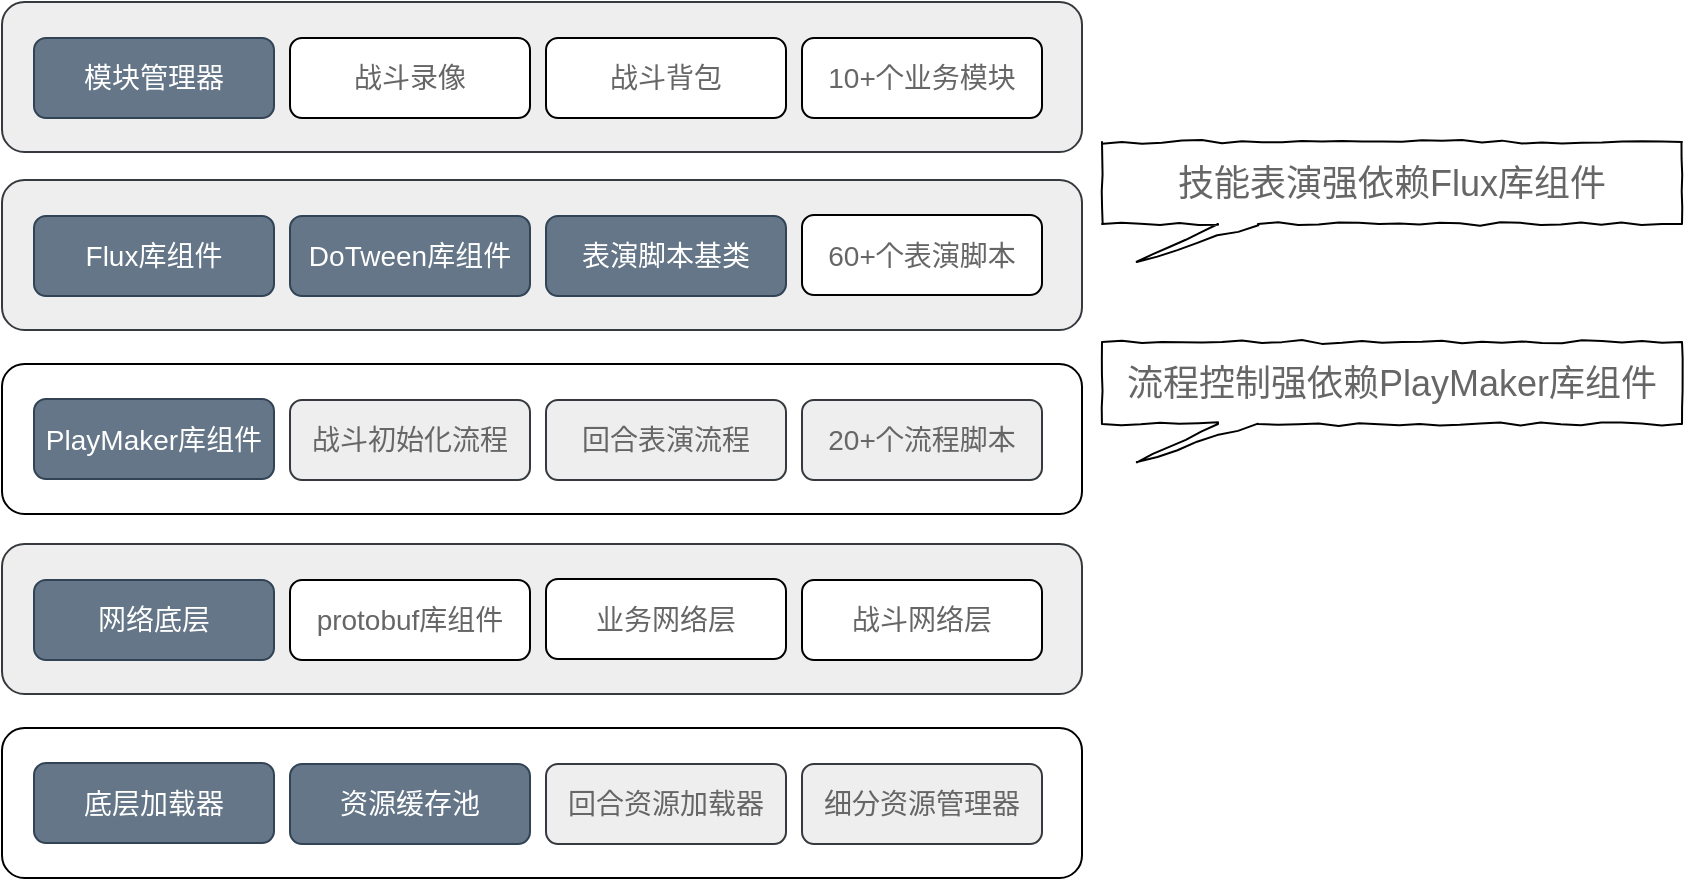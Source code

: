 <mxfile version="12.8.4" type="github">
  <diagram id="-Knro7iIvr_-B3o6s4ao" name="第 1 页">
    <mxGraphModel dx="1422" dy="704" grid="1" gridSize="10" guides="1" tooltips="1" connect="1" arrows="1" fold="1" page="1" pageScale="1" pageWidth="827" pageHeight="1169" math="0" shadow="0">
      <root>
        <mxCell id="0" />
        <mxCell id="1" parent="0" />
        <mxCell id="aUfQGK8bXhrhn-6a5ReO-54" value="" style="group" parent="1" vertex="1" connectable="0">
          <mxGeometry x="40" y="430" width="540" height="75" as="geometry" />
        </mxCell>
        <mxCell id="aUfQGK8bXhrhn-6a5ReO-42" value="&lt;font color=&quot;#ffffff&quot;&gt;&lt;span style=&quot;font-size: 18px&quot;&gt;&lt;br&gt;&lt;/span&gt;&lt;/font&gt;" style="rounded=1;whiteSpace=wrap;html=1;fillColor=#eeeeee;strokeColor=#36393d;" parent="aUfQGK8bXhrhn-6a5ReO-54" vertex="1">
          <mxGeometry width="540" height="75" as="geometry" />
        </mxCell>
        <mxCell id="aUfQGK8bXhrhn-6a5ReO-43" value="&lt;span style=&quot;text-align: left ; white-space: nowrap&quot;&gt;&lt;font color=&quot;#666666&quot; style=&quot;font-size: 14px&quot;&gt;战斗录像&lt;/font&gt;&lt;br&gt;&lt;/span&gt;" style="rounded=1;whiteSpace=wrap;html=1;" parent="aUfQGK8bXhrhn-6a5ReO-54" vertex="1">
          <mxGeometry x="144" y="18" width="120" height="40" as="geometry" />
        </mxCell>
        <mxCell id="aUfQGK8bXhrhn-6a5ReO-47" value="&lt;font style=&quot;font-size: 14px&quot;&gt;模块管理器&lt;/font&gt;" style="rounded=1;whiteSpace=wrap;html=1;fillColor=#647687;strokeColor=#314354;fontColor=#ffffff;" parent="aUfQGK8bXhrhn-6a5ReO-54" vertex="1">
          <mxGeometry x="16" y="18" width="120" height="40" as="geometry" />
        </mxCell>
        <mxCell id="aUfQGK8bXhrhn-6a5ReO-48" value="&lt;span style=&quot;text-align: left ; white-space: nowrap&quot;&gt;&lt;font color=&quot;#666666&quot;&gt;&lt;span style=&quot;font-size: 14px&quot;&gt;战斗背包&lt;/span&gt;&lt;/font&gt;&lt;br&gt;&lt;/span&gt;" style="rounded=1;whiteSpace=wrap;html=1;" parent="aUfQGK8bXhrhn-6a5ReO-54" vertex="1">
          <mxGeometry x="272" y="18" width="120" height="40" as="geometry" />
        </mxCell>
        <mxCell id="aUfQGK8bXhrhn-6a5ReO-49" value="&lt;span style=&quot;text-align: left ; white-space: nowrap&quot;&gt;&lt;font color=&quot;#666666&quot; style=&quot;font-size: 14px&quot;&gt;10+个业务模块&lt;/font&gt;&lt;br&gt;&lt;/span&gt;" style="rounded=1;whiteSpace=wrap;html=1;" parent="aUfQGK8bXhrhn-6a5ReO-54" vertex="1">
          <mxGeometry x="400" y="18" width="120" height="40" as="geometry" />
        </mxCell>
        <mxCell id="aUfQGK8bXhrhn-6a5ReO-55" value="" style="group" parent="1" vertex="1" connectable="0">
          <mxGeometry x="40" y="519" width="540" height="75" as="geometry" />
        </mxCell>
        <mxCell id="aUfQGK8bXhrhn-6a5ReO-20" value="&lt;font color=&quot;#ffffff&quot;&gt;&lt;span style=&quot;font-size: 18px&quot;&gt;&lt;br&gt;&lt;/span&gt;&lt;/font&gt;" style="rounded=1;whiteSpace=wrap;html=1;fillColor=#eeeeee;strokeColor=#36393d;" parent="aUfQGK8bXhrhn-6a5ReO-55" vertex="1">
          <mxGeometry width="540" height="75" as="geometry" />
        </mxCell>
        <mxCell id="aUfQGK8bXhrhn-6a5ReO-22" value="&lt;span style=&quot;text-align: left ; white-space: nowrap&quot;&gt;&lt;font color=&quot;#666666&quot; style=&quot;font-size: 14px&quot;&gt;60+个表演脚本&lt;/font&gt;&lt;br&gt;&lt;/span&gt;" style="rounded=1;whiteSpace=wrap;html=1;" parent="aUfQGK8bXhrhn-6a5ReO-55" vertex="1">
          <mxGeometry x="400" y="17.5" width="120" height="40" as="geometry" />
        </mxCell>
        <mxCell id="aUfQGK8bXhrhn-6a5ReO-23" value="&lt;span style=&quot;text-align: left ; white-space: nowrap&quot;&gt;&lt;font color=&quot;#ffffff&quot;&gt;&lt;font style=&quot;font-size: 14px&quot;&gt;Flux库组件&lt;/font&gt;&lt;br&gt;&lt;/font&gt;&lt;/span&gt;" style="rounded=1;whiteSpace=wrap;html=1;fillColor=#647687;strokeColor=#314354;fontColor=#ffffff;" parent="aUfQGK8bXhrhn-6a5ReO-55" vertex="1">
          <mxGeometry x="16" y="18" width="120" height="40" as="geometry" />
        </mxCell>
        <mxCell id="aUfQGK8bXhrhn-6a5ReO-24" value="&lt;span style=&quot;text-align: left ; white-space: nowrap&quot;&gt;&lt;font color=&quot;#ffffff&quot;&gt;&lt;font style=&quot;font-size: 14px&quot;&gt;DoTween库组件&lt;/font&gt;&lt;br&gt;&lt;/font&gt;&lt;/span&gt;" style="rounded=1;whiteSpace=wrap;html=1;fillColor=#647687;strokeColor=#314354;fontColor=#ffffff;" parent="aUfQGK8bXhrhn-6a5ReO-55" vertex="1">
          <mxGeometry x="144" y="18" width="120" height="40" as="geometry" />
        </mxCell>
        <mxCell id="aUfQGK8bXhrhn-6a5ReO-38" value="&lt;span style=&quot;text-align: left ; white-space: nowrap&quot;&gt;&lt;font color=&quot;#ffffff&quot;&gt;&lt;font style=&quot;font-size: 14px&quot;&gt;表演脚本基类&lt;/font&gt;&lt;br&gt;&lt;/font&gt;&lt;/span&gt;" style="rounded=1;whiteSpace=wrap;html=1;fillColor=#647687;strokeColor=#314354;fontColor=#ffffff;" parent="aUfQGK8bXhrhn-6a5ReO-55" vertex="1">
          <mxGeometry x="272" y="18" width="120" height="40" as="geometry" />
        </mxCell>
        <mxCell id="aUfQGK8bXhrhn-6a5ReO-56" value="" style="group" parent="1" vertex="1" connectable="0">
          <mxGeometry x="40" y="611" width="540" height="75" as="geometry" />
        </mxCell>
        <mxCell id="aUfQGK8bXhrhn-6a5ReO-9" value="&lt;font color=&quot;#ffffff&quot;&gt;&lt;span style=&quot;font-size: 18px&quot;&gt;&lt;br&gt;&lt;/span&gt;&lt;/font&gt;" style="rounded=1;whiteSpace=wrap;html=1;" parent="aUfQGK8bXhrhn-6a5ReO-56" vertex="1">
          <mxGeometry width="540" height="75" as="geometry" />
        </mxCell>
        <mxCell id="aUfQGK8bXhrhn-6a5ReO-15" value="&lt;font style=&quot;font-size: 14px&quot;&gt;&lt;span style=&quot;text-align: left ; white-space: nowrap&quot;&gt;&lt;font color=&quot;#ffffff&quot; style=&quot;font-size: 14px&quot;&gt;PlayMaker库&lt;/font&gt;&lt;/span&gt;&lt;span style=&quot;color: rgb(255 , 255 , 255) ; text-align: left ; white-space: nowrap&quot;&gt;组件&lt;/span&gt;&lt;/font&gt;&lt;span style=&quot;text-align: left ; white-space: nowrap&quot;&gt;&lt;font color=&quot;#ffffff&quot;&gt;&lt;br&gt;&lt;/font&gt;&lt;/span&gt;" style="rounded=1;whiteSpace=wrap;html=1;fillColor=#647687;strokeColor=#314354;fontColor=#ffffff;" parent="aUfQGK8bXhrhn-6a5ReO-56" vertex="1">
          <mxGeometry x="16" y="17.5" width="120" height="40" as="geometry" />
        </mxCell>
        <mxCell id="aUfQGK8bXhrhn-6a5ReO-16" value="&lt;span style=&quot;text-align: left ; white-space: nowrap&quot;&gt;&lt;font color=&quot;#666666&quot; style=&quot;font-size: 14px&quot;&gt;战斗初始化流程&lt;/font&gt;&lt;br&gt;&lt;/span&gt;" style="rounded=1;whiteSpace=wrap;html=1;fillColor=#eeeeee;strokeColor=#36393d;" parent="aUfQGK8bXhrhn-6a5ReO-56" vertex="1">
          <mxGeometry x="144" y="18" width="120" height="40" as="geometry" />
        </mxCell>
        <mxCell id="aUfQGK8bXhrhn-6a5ReO-61" value="&lt;span style=&quot;text-align: left ; white-space: nowrap&quot;&gt;&lt;font color=&quot;#666666&quot; style=&quot;font-size: 14px&quot;&gt;20+个流程脚本&lt;/font&gt;&lt;br&gt;&lt;/span&gt;" style="rounded=1;whiteSpace=wrap;html=1;fillColor=#eeeeee;strokeColor=#36393d;" parent="aUfQGK8bXhrhn-6a5ReO-56" vertex="1">
          <mxGeometry x="400" y="18" width="120" height="40" as="geometry" />
        </mxCell>
        <mxCell id="aUfQGK8bXhrhn-6a5ReO-62" value="&lt;span style=&quot;text-align: left ; white-space: nowrap&quot;&gt;&lt;font color=&quot;#666666&quot; style=&quot;font-size: 14px&quot;&gt;回合表演流程&lt;/font&gt;&lt;br&gt;&lt;/span&gt;" style="rounded=1;whiteSpace=wrap;html=1;fillColor=#eeeeee;strokeColor=#36393d;" parent="aUfQGK8bXhrhn-6a5ReO-56" vertex="1">
          <mxGeometry x="272" y="18" width="120" height="40" as="geometry" />
        </mxCell>
        <mxCell id="aUfQGK8bXhrhn-6a5ReO-57" value="" style="group" parent="1" vertex="1" connectable="0">
          <mxGeometry x="40" y="701" width="540" height="75" as="geometry" />
        </mxCell>
        <mxCell id="aUfQGK8bXhrhn-6a5ReO-28" value="&lt;font color=&quot;#ffffff&quot;&gt;&lt;span style=&quot;font-size: 18px&quot;&gt;&lt;br&gt;&lt;/span&gt;&lt;/font&gt;" style="rounded=1;whiteSpace=wrap;html=1;fillColor=#eeeeee;strokeColor=#36393d;" parent="aUfQGK8bXhrhn-6a5ReO-57" vertex="1">
          <mxGeometry width="540" height="75" as="geometry" />
        </mxCell>
        <mxCell id="aUfQGK8bXhrhn-6a5ReO-29" value="&lt;span style=&quot;text-align: left ; white-space: nowrap&quot;&gt;&lt;font color=&quot;#666666&quot; style=&quot;font-size: 14px&quot;&gt;业务网络层&lt;/font&gt;&lt;br&gt;&lt;/span&gt;" style="rounded=1;whiteSpace=wrap;html=1;" parent="aUfQGK8bXhrhn-6a5ReO-57" vertex="1">
          <mxGeometry x="272" y="17.5" width="120" height="40" as="geometry" />
        </mxCell>
        <mxCell id="aUfQGK8bXhrhn-6a5ReO-30" value="&lt;span style=&quot;text-align: left ; white-space: nowrap&quot;&gt;&lt;font color=&quot;#ffffff&quot;&gt;&lt;font style=&quot;font-size: 14px&quot;&gt;网络底层&lt;/font&gt;&lt;br&gt;&lt;/font&gt;&lt;/span&gt;" style="rounded=1;whiteSpace=wrap;html=1;fillColor=#647687;strokeColor=#314354;fontColor=#ffffff;" parent="aUfQGK8bXhrhn-6a5ReO-57" vertex="1">
          <mxGeometry x="16" y="18" width="120" height="40" as="geometry" />
        </mxCell>
        <mxCell id="aUfQGK8bXhrhn-6a5ReO-36" value="&lt;span style=&quot;text-align: left ; white-space: nowrap&quot;&gt;&lt;font color=&quot;#666666&quot; style=&quot;font-size: 14px&quot;&gt;战斗网络层&lt;/font&gt;&lt;br&gt;&lt;/span&gt;" style="rounded=1;whiteSpace=wrap;html=1;" parent="aUfQGK8bXhrhn-6a5ReO-57" vertex="1">
          <mxGeometry x="400" y="18" width="120" height="40" as="geometry" />
        </mxCell>
        <mxCell id="aUfQGK8bXhrhn-6a5ReO-50" value="&lt;span style=&quot;text-align: left ; white-space: nowrap&quot;&gt;&lt;font color=&quot;#666666&quot; style=&quot;font-size: 14px&quot;&gt;protobuf库组件&lt;/font&gt;&lt;br&gt;&lt;/span&gt;" style="rounded=1;whiteSpace=wrap;html=1;" parent="aUfQGK8bXhrhn-6a5ReO-57" vertex="1">
          <mxGeometry x="144" y="18" width="120" height="40" as="geometry" />
        </mxCell>
        <mxCell id="aUfQGK8bXhrhn-6a5ReO-58" value="" style="group" parent="1" vertex="1" connectable="0">
          <mxGeometry x="40" y="793" width="540" height="75" as="geometry" />
        </mxCell>
        <mxCell id="aUfQGK8bXhrhn-6a5ReO-25" value="&lt;font color=&quot;#ffffff&quot;&gt;&lt;span style=&quot;font-size: 18px&quot;&gt;&lt;br&gt;&lt;/span&gt;&lt;/font&gt;" style="rounded=1;whiteSpace=wrap;html=1;" parent="aUfQGK8bXhrhn-6a5ReO-58" vertex="1">
          <mxGeometry width="540" height="75" as="geometry" />
        </mxCell>
        <mxCell id="aUfQGK8bXhrhn-6a5ReO-26" value="&lt;span style=&quot;text-align: left ; white-space: nowrap&quot;&gt;&lt;font color=&quot;#ffffff&quot;&gt;&lt;font style=&quot;font-size: 14px&quot;&gt;底层加载器&lt;/font&gt;&lt;br&gt;&lt;/font&gt;&lt;/span&gt;" style="rounded=1;whiteSpace=wrap;html=1;fillColor=#647687;strokeColor=#314354;fontColor=#ffffff;" parent="aUfQGK8bXhrhn-6a5ReO-58" vertex="1">
          <mxGeometry x="16" y="17.5" width="120" height="40" as="geometry" />
        </mxCell>
        <mxCell id="aUfQGK8bXhrhn-6a5ReO-27" value="&lt;span style=&quot;text-align: left ; white-space: nowrap&quot;&gt;&lt;font color=&quot;#666666&quot; style=&quot;font-size: 14px&quot;&gt;细分资源管理器&lt;/font&gt;&lt;br&gt;&lt;/span&gt;" style="rounded=1;whiteSpace=wrap;html=1;fillColor=#eeeeee;strokeColor=#36393d;" parent="aUfQGK8bXhrhn-6a5ReO-58" vertex="1">
          <mxGeometry x="400" y="18" width="120" height="40" as="geometry" />
        </mxCell>
        <mxCell id="aUfQGK8bXhrhn-6a5ReO-34" value="&lt;font color=&quot;#666666&quot; style=&quot;font-size: 14px&quot;&gt;回合资源加载器&lt;/font&gt;" style="rounded=1;whiteSpace=wrap;html=1;fillColor=#eeeeee;strokeColor=#36393d;" parent="aUfQGK8bXhrhn-6a5ReO-58" vertex="1">
          <mxGeometry x="272" y="18" width="120" height="40" as="geometry" />
        </mxCell>
        <mxCell id="aUfQGK8bXhrhn-6a5ReO-35" value="&lt;span style=&quot;text-align: left ; white-space: nowrap&quot;&gt;&lt;font color=&quot;#ffffff&quot;&gt;&lt;font style=&quot;font-size: 14px&quot;&gt;资源缓存池&lt;/font&gt;&lt;br&gt;&lt;/font&gt;&lt;/span&gt;" style="rounded=1;whiteSpace=wrap;html=1;fillColor=#647687;strokeColor=#314354;fontColor=#ffffff;" parent="aUfQGK8bXhrhn-6a5ReO-58" vertex="1">
          <mxGeometry x="144" y="18" width="120" height="40" as="geometry" />
        </mxCell>
        <mxCell id="aUfQGK8bXhrhn-6a5ReO-60" value="&lt;font style=&quot;font-size: 18px&quot; color=&quot;#666666&quot;&gt;技能表演强依赖Flux库组件&lt;/font&gt;" style="shape=callout;whiteSpace=wrap;html=1;perimeter=calloutPerimeter;comic=1;fillColor=none;position2=0.06;size=19;position=0.2;shadow=0;" parent="1" vertex="1">
          <mxGeometry x="590" y="500" width="290" height="60" as="geometry" />
        </mxCell>
        <mxCell id="aUfQGK8bXhrhn-6a5ReO-63" value="&lt;font style=&quot;font-size: 18px&quot; color=&quot;#666666&quot;&gt;流程控制强依赖PlayMaker库组件&lt;/font&gt;" style="shape=callout;whiteSpace=wrap;html=1;perimeter=calloutPerimeter;comic=1;fillColor=none;position2=0.06;size=19;position=0.2;shadow=0;" parent="1" vertex="1">
          <mxGeometry x="590" y="600" width="290" height="60" as="geometry" />
        </mxCell>
      </root>
    </mxGraphModel>
  </diagram>
</mxfile>
